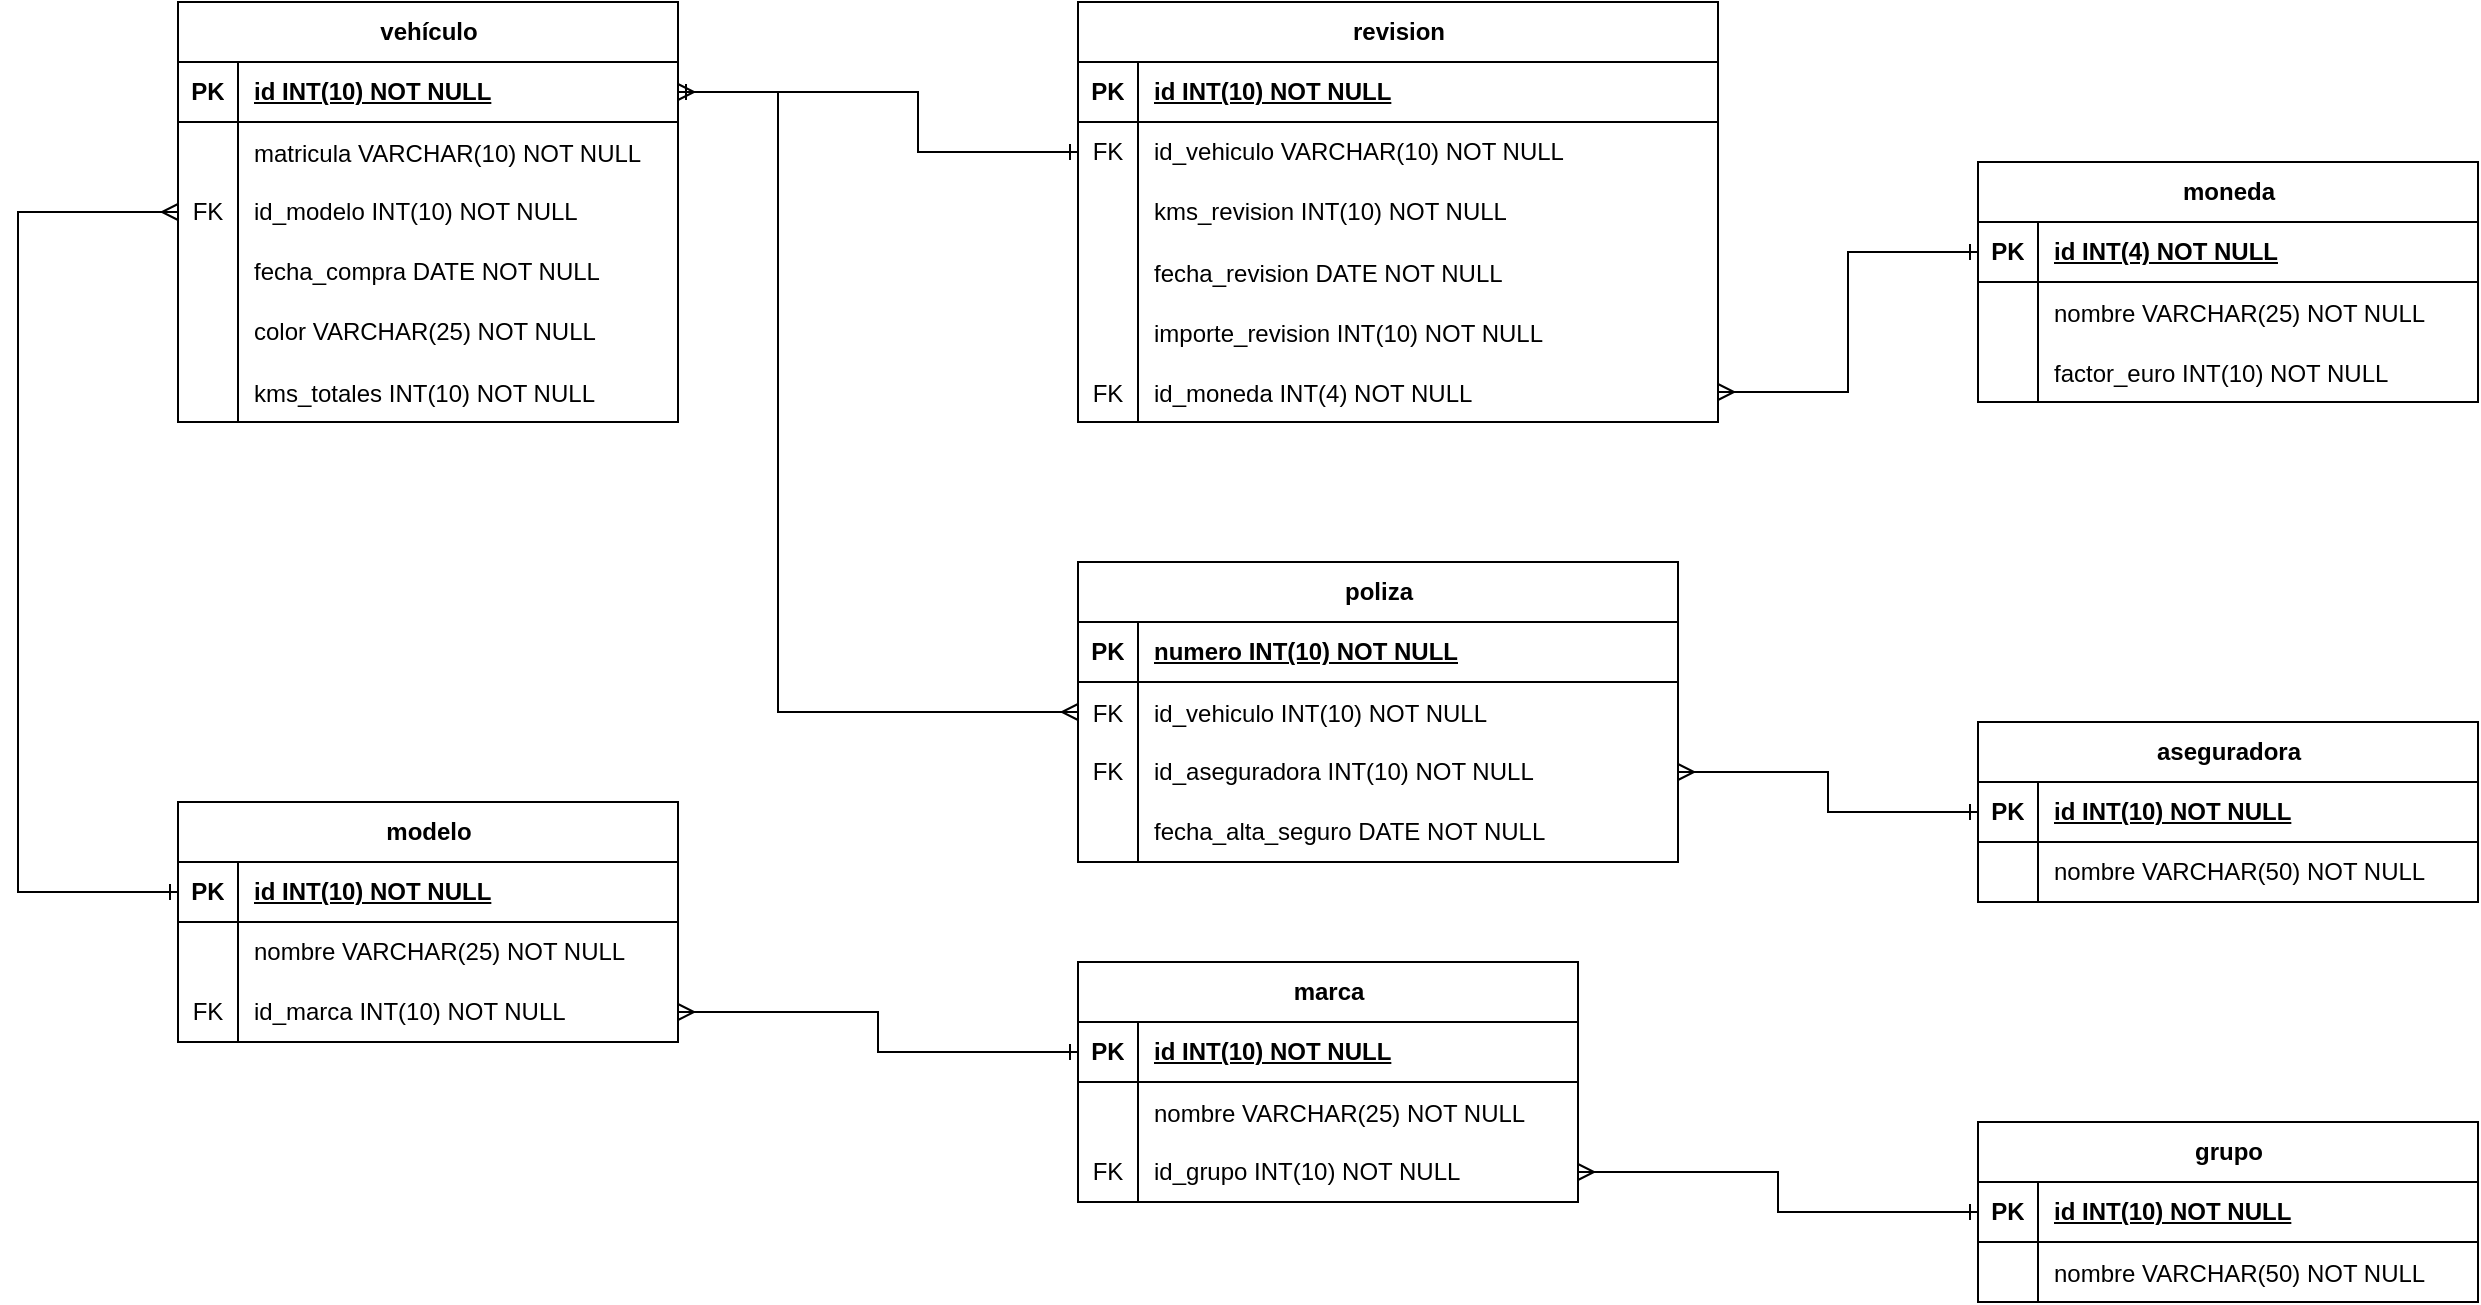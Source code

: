 <mxfile version="21.7.5" type="device">
  <diagram id="R2lEEEUBdFMjLlhIrx00" name="Page-1">
    <mxGraphModel dx="1687" dy="892" grid="1" gridSize="10" guides="1" tooltips="1" connect="1" arrows="1" fold="1" page="1" pageScale="1" pageWidth="827" pageHeight="1169" math="0" shadow="0" extFonts="Permanent Marker^https://fonts.googleapis.com/css?family=Permanent+Marker">
      <root>
        <mxCell id="0" />
        <mxCell id="1" parent="0" />
        <mxCell id="87Z_T2D-kKdQoH0UBb3i-8" value="vehículo" style="shape=table;startSize=30;container=1;collapsible=1;childLayout=tableLayout;fixedRows=1;rowLines=0;fontStyle=1;align=center;resizeLast=1;html=1;" vertex="1" parent="1">
          <mxGeometry x="160" y="80" width="250" height="210" as="geometry" />
        </mxCell>
        <mxCell id="87Z_T2D-kKdQoH0UBb3i-9" value="" style="shape=tableRow;horizontal=0;startSize=0;swimlaneHead=0;swimlaneBody=0;fillColor=none;collapsible=0;dropTarget=0;points=[[0,0.5],[1,0.5]];portConstraint=eastwest;top=0;left=0;right=0;bottom=1;" vertex="1" parent="87Z_T2D-kKdQoH0UBb3i-8">
          <mxGeometry y="30" width="250" height="30" as="geometry" />
        </mxCell>
        <mxCell id="87Z_T2D-kKdQoH0UBb3i-10" value="PK" style="shape=partialRectangle;connectable=0;fillColor=none;top=0;left=0;bottom=0;right=0;fontStyle=1;overflow=hidden;whiteSpace=wrap;html=1;" vertex="1" parent="87Z_T2D-kKdQoH0UBb3i-9">
          <mxGeometry width="30" height="30" as="geometry">
            <mxRectangle width="30" height="30" as="alternateBounds" />
          </mxGeometry>
        </mxCell>
        <mxCell id="87Z_T2D-kKdQoH0UBb3i-11" value="id INT(10) NOT NULL" style="shape=partialRectangle;connectable=0;fillColor=none;top=0;left=0;bottom=0;right=0;align=left;spacingLeft=6;fontStyle=5;overflow=hidden;whiteSpace=wrap;html=1;" vertex="1" parent="87Z_T2D-kKdQoH0UBb3i-9">
          <mxGeometry x="30" width="220" height="30" as="geometry">
            <mxRectangle width="220" height="30" as="alternateBounds" />
          </mxGeometry>
        </mxCell>
        <mxCell id="87Z_T2D-kKdQoH0UBb3i-291" value="" style="shape=tableRow;horizontal=0;startSize=0;swimlaneHead=0;swimlaneBody=0;fillColor=none;collapsible=0;dropTarget=0;points=[[0,0.5],[1,0.5]];portConstraint=eastwest;top=0;left=0;right=0;bottom=0;" vertex="1" parent="87Z_T2D-kKdQoH0UBb3i-8">
          <mxGeometry y="60" width="250" height="30" as="geometry" />
        </mxCell>
        <mxCell id="87Z_T2D-kKdQoH0UBb3i-292" value="" style="shape=partialRectangle;connectable=0;fillColor=none;top=0;left=0;bottom=0;right=0;editable=1;overflow=hidden;" vertex="1" parent="87Z_T2D-kKdQoH0UBb3i-291">
          <mxGeometry width="30" height="30" as="geometry">
            <mxRectangle width="30" height="30" as="alternateBounds" />
          </mxGeometry>
        </mxCell>
        <mxCell id="87Z_T2D-kKdQoH0UBb3i-293" value="matricula VARCHAR(10) NOT NULL" style="shape=partialRectangle;connectable=0;fillColor=none;top=0;left=0;bottom=0;right=0;align=left;spacingLeft=6;overflow=hidden;" vertex="1" parent="87Z_T2D-kKdQoH0UBb3i-291">
          <mxGeometry x="30" width="220" height="30" as="geometry">
            <mxRectangle width="220" height="30" as="alternateBounds" />
          </mxGeometry>
        </mxCell>
        <mxCell id="87Z_T2D-kKdQoH0UBb3i-12" value="" style="shape=tableRow;horizontal=0;startSize=0;swimlaneHead=0;swimlaneBody=0;fillColor=none;collapsible=0;dropTarget=0;points=[[0,0.5],[1,0.5]];portConstraint=eastwest;top=0;left=0;right=0;bottom=0;" vertex="1" parent="87Z_T2D-kKdQoH0UBb3i-8">
          <mxGeometry y="90" width="250" height="30" as="geometry" />
        </mxCell>
        <mxCell id="87Z_T2D-kKdQoH0UBb3i-13" value="FK" style="shape=partialRectangle;connectable=0;fillColor=none;top=0;left=0;bottom=0;right=0;editable=1;overflow=hidden;whiteSpace=wrap;html=1;" vertex="1" parent="87Z_T2D-kKdQoH0UBb3i-12">
          <mxGeometry width="30" height="30" as="geometry">
            <mxRectangle width="30" height="30" as="alternateBounds" />
          </mxGeometry>
        </mxCell>
        <mxCell id="87Z_T2D-kKdQoH0UBb3i-14" value="id_modelo INT(10) NOT NULL" style="shape=partialRectangle;connectable=0;fillColor=none;top=0;left=0;bottom=0;right=0;align=left;spacingLeft=6;overflow=hidden;whiteSpace=wrap;html=1;" vertex="1" parent="87Z_T2D-kKdQoH0UBb3i-12">
          <mxGeometry x="30" width="220" height="30" as="geometry">
            <mxRectangle width="220" height="30" as="alternateBounds" />
          </mxGeometry>
        </mxCell>
        <mxCell id="87Z_T2D-kKdQoH0UBb3i-15" value="" style="shape=tableRow;horizontal=0;startSize=0;swimlaneHead=0;swimlaneBody=0;fillColor=none;collapsible=0;dropTarget=0;points=[[0,0.5],[1,0.5]];portConstraint=eastwest;top=0;left=0;right=0;bottom=0;" vertex="1" parent="87Z_T2D-kKdQoH0UBb3i-8">
          <mxGeometry y="120" width="250" height="30" as="geometry" />
        </mxCell>
        <mxCell id="87Z_T2D-kKdQoH0UBb3i-16" value="" style="shape=partialRectangle;connectable=0;fillColor=none;top=0;left=0;bottom=0;right=0;editable=1;overflow=hidden;whiteSpace=wrap;html=1;" vertex="1" parent="87Z_T2D-kKdQoH0UBb3i-15">
          <mxGeometry width="30" height="30" as="geometry">
            <mxRectangle width="30" height="30" as="alternateBounds" />
          </mxGeometry>
        </mxCell>
        <mxCell id="87Z_T2D-kKdQoH0UBb3i-17" value="fecha_compra DATE NOT NULL" style="shape=partialRectangle;connectable=0;fillColor=none;top=0;left=0;bottom=0;right=0;align=left;spacingLeft=6;overflow=hidden;whiteSpace=wrap;html=1;" vertex="1" parent="87Z_T2D-kKdQoH0UBb3i-15">
          <mxGeometry x="30" width="220" height="30" as="geometry">
            <mxRectangle width="220" height="30" as="alternateBounds" />
          </mxGeometry>
        </mxCell>
        <mxCell id="87Z_T2D-kKdQoH0UBb3i-18" value="" style="shape=tableRow;horizontal=0;startSize=0;swimlaneHead=0;swimlaneBody=0;fillColor=none;collapsible=0;dropTarget=0;points=[[0,0.5],[1,0.5]];portConstraint=eastwest;top=0;left=0;right=0;bottom=0;" vertex="1" parent="87Z_T2D-kKdQoH0UBb3i-8">
          <mxGeometry y="150" width="250" height="30" as="geometry" />
        </mxCell>
        <mxCell id="87Z_T2D-kKdQoH0UBb3i-19" value="" style="shape=partialRectangle;connectable=0;fillColor=none;top=0;left=0;bottom=0;right=0;editable=1;overflow=hidden;whiteSpace=wrap;html=1;" vertex="1" parent="87Z_T2D-kKdQoH0UBb3i-18">
          <mxGeometry width="30" height="30" as="geometry">
            <mxRectangle width="30" height="30" as="alternateBounds" />
          </mxGeometry>
        </mxCell>
        <mxCell id="87Z_T2D-kKdQoH0UBb3i-20" value="color VARCHAR(25) NOT NULL" style="shape=partialRectangle;connectable=0;fillColor=none;top=0;left=0;bottom=0;right=0;align=left;spacingLeft=6;overflow=hidden;whiteSpace=wrap;html=1;" vertex="1" parent="87Z_T2D-kKdQoH0UBb3i-18">
          <mxGeometry x="30" width="220" height="30" as="geometry">
            <mxRectangle width="220" height="30" as="alternateBounds" />
          </mxGeometry>
        </mxCell>
        <mxCell id="87Z_T2D-kKdQoH0UBb3i-36" value="" style="shape=tableRow;horizontal=0;startSize=0;swimlaneHead=0;swimlaneBody=0;fillColor=none;collapsible=0;dropTarget=0;points=[[0,0.5],[1,0.5]];portConstraint=eastwest;top=0;left=0;right=0;bottom=0;" vertex="1" parent="87Z_T2D-kKdQoH0UBb3i-8">
          <mxGeometry y="180" width="250" height="30" as="geometry" />
        </mxCell>
        <mxCell id="87Z_T2D-kKdQoH0UBb3i-37" value="" style="shape=partialRectangle;connectable=0;fillColor=none;top=0;left=0;bottom=0;right=0;editable=1;overflow=hidden;" vertex="1" parent="87Z_T2D-kKdQoH0UBb3i-36">
          <mxGeometry width="30" height="30" as="geometry">
            <mxRectangle width="30" height="30" as="alternateBounds" />
          </mxGeometry>
        </mxCell>
        <mxCell id="87Z_T2D-kKdQoH0UBb3i-38" value="kms_totales INT(10) NOT NULL" style="shape=partialRectangle;connectable=0;fillColor=none;top=0;left=0;bottom=0;right=0;align=left;spacingLeft=6;overflow=hidden;" vertex="1" parent="87Z_T2D-kKdQoH0UBb3i-36">
          <mxGeometry x="30" width="220" height="30" as="geometry">
            <mxRectangle width="220" height="30" as="alternateBounds" />
          </mxGeometry>
        </mxCell>
        <mxCell id="87Z_T2D-kKdQoH0UBb3i-39" value="poliza" style="shape=table;startSize=30;container=1;collapsible=1;childLayout=tableLayout;fixedRows=1;rowLines=0;fontStyle=1;align=center;resizeLast=1;html=1;" vertex="1" parent="1">
          <mxGeometry x="610" y="360" width="300" height="150" as="geometry" />
        </mxCell>
        <mxCell id="87Z_T2D-kKdQoH0UBb3i-40" value="" style="shape=tableRow;horizontal=0;startSize=0;swimlaneHead=0;swimlaneBody=0;fillColor=none;collapsible=0;dropTarget=0;points=[[0,0.5],[1,0.5]];portConstraint=eastwest;top=0;left=0;right=0;bottom=1;" vertex="1" parent="87Z_T2D-kKdQoH0UBb3i-39">
          <mxGeometry y="30" width="300" height="30" as="geometry" />
        </mxCell>
        <mxCell id="87Z_T2D-kKdQoH0UBb3i-41" value="PK" style="shape=partialRectangle;connectable=0;fillColor=none;top=0;left=0;bottom=0;right=0;fontStyle=1;overflow=hidden;whiteSpace=wrap;html=1;" vertex="1" parent="87Z_T2D-kKdQoH0UBb3i-40">
          <mxGeometry width="30" height="30" as="geometry">
            <mxRectangle width="30" height="30" as="alternateBounds" />
          </mxGeometry>
        </mxCell>
        <mxCell id="87Z_T2D-kKdQoH0UBb3i-42" value="numero INT(10) NOT NULL" style="shape=partialRectangle;connectable=0;fillColor=none;top=0;left=0;bottom=0;right=0;align=left;spacingLeft=6;fontStyle=5;overflow=hidden;whiteSpace=wrap;html=1;" vertex="1" parent="87Z_T2D-kKdQoH0UBb3i-40">
          <mxGeometry x="30" width="270" height="30" as="geometry">
            <mxRectangle width="270" height="30" as="alternateBounds" />
          </mxGeometry>
        </mxCell>
        <mxCell id="87Z_T2D-kKdQoH0UBb3i-294" value="" style="shape=tableRow;horizontal=0;startSize=0;swimlaneHead=0;swimlaneBody=0;fillColor=none;collapsible=0;dropTarget=0;points=[[0,0.5],[1,0.5]];portConstraint=eastwest;top=0;left=0;right=0;bottom=0;" vertex="1" parent="87Z_T2D-kKdQoH0UBb3i-39">
          <mxGeometry y="60" width="300" height="30" as="geometry" />
        </mxCell>
        <mxCell id="87Z_T2D-kKdQoH0UBb3i-295" value="FK" style="shape=partialRectangle;connectable=0;fillColor=none;top=0;left=0;bottom=0;right=0;editable=1;overflow=hidden;" vertex="1" parent="87Z_T2D-kKdQoH0UBb3i-294">
          <mxGeometry width="30" height="30" as="geometry">
            <mxRectangle width="30" height="30" as="alternateBounds" />
          </mxGeometry>
        </mxCell>
        <mxCell id="87Z_T2D-kKdQoH0UBb3i-296" value="id_vehiculo INT(10) NOT NULL" style="shape=partialRectangle;connectable=0;fillColor=none;top=0;left=0;bottom=0;right=0;align=left;spacingLeft=6;overflow=hidden;" vertex="1" parent="87Z_T2D-kKdQoH0UBb3i-294">
          <mxGeometry x="30" width="270" height="30" as="geometry">
            <mxRectangle width="270" height="30" as="alternateBounds" />
          </mxGeometry>
        </mxCell>
        <mxCell id="87Z_T2D-kKdQoH0UBb3i-43" value="" style="shape=tableRow;horizontal=0;startSize=0;swimlaneHead=0;swimlaneBody=0;fillColor=none;collapsible=0;dropTarget=0;points=[[0,0.5],[1,0.5]];portConstraint=eastwest;top=0;left=0;right=0;bottom=0;" vertex="1" parent="87Z_T2D-kKdQoH0UBb3i-39">
          <mxGeometry y="90" width="300" height="30" as="geometry" />
        </mxCell>
        <mxCell id="87Z_T2D-kKdQoH0UBb3i-44" value="FK" style="shape=partialRectangle;connectable=0;fillColor=none;top=0;left=0;bottom=0;right=0;editable=1;overflow=hidden;whiteSpace=wrap;html=1;" vertex="1" parent="87Z_T2D-kKdQoH0UBb3i-43">
          <mxGeometry width="30" height="30" as="geometry">
            <mxRectangle width="30" height="30" as="alternateBounds" />
          </mxGeometry>
        </mxCell>
        <mxCell id="87Z_T2D-kKdQoH0UBb3i-45" value="id_aseguradora INT(10) NOT NULL" style="shape=partialRectangle;connectable=0;fillColor=none;top=0;left=0;bottom=0;right=0;align=left;spacingLeft=6;overflow=hidden;whiteSpace=wrap;html=1;" vertex="1" parent="87Z_T2D-kKdQoH0UBb3i-43">
          <mxGeometry x="30" width="270" height="30" as="geometry">
            <mxRectangle width="270" height="30" as="alternateBounds" />
          </mxGeometry>
        </mxCell>
        <mxCell id="87Z_T2D-kKdQoH0UBb3i-46" value="" style="shape=tableRow;horizontal=0;startSize=0;swimlaneHead=0;swimlaneBody=0;fillColor=none;collapsible=0;dropTarget=0;points=[[0,0.5],[1,0.5]];portConstraint=eastwest;top=0;left=0;right=0;bottom=0;" vertex="1" parent="87Z_T2D-kKdQoH0UBb3i-39">
          <mxGeometry y="120" width="300" height="30" as="geometry" />
        </mxCell>
        <mxCell id="87Z_T2D-kKdQoH0UBb3i-47" value="" style="shape=partialRectangle;connectable=0;fillColor=none;top=0;left=0;bottom=0;right=0;editable=1;overflow=hidden;whiteSpace=wrap;html=1;" vertex="1" parent="87Z_T2D-kKdQoH0UBb3i-46">
          <mxGeometry width="30" height="30" as="geometry">
            <mxRectangle width="30" height="30" as="alternateBounds" />
          </mxGeometry>
        </mxCell>
        <mxCell id="87Z_T2D-kKdQoH0UBb3i-48" value="fecha_alta_seguro DATE NOT NULL" style="shape=partialRectangle;connectable=0;fillColor=none;top=0;left=0;bottom=0;right=0;align=left;spacingLeft=6;overflow=hidden;whiteSpace=wrap;html=1;" vertex="1" parent="87Z_T2D-kKdQoH0UBb3i-46">
          <mxGeometry x="30" width="270" height="30" as="geometry">
            <mxRectangle width="270" height="30" as="alternateBounds" />
          </mxGeometry>
        </mxCell>
        <mxCell id="87Z_T2D-kKdQoH0UBb3i-64" value="modelo" style="shape=table;startSize=30;container=1;collapsible=1;childLayout=tableLayout;fixedRows=1;rowLines=0;fontStyle=1;align=center;resizeLast=1;html=1;" vertex="1" parent="1">
          <mxGeometry x="160" y="480" width="250" height="120" as="geometry" />
        </mxCell>
        <mxCell id="87Z_T2D-kKdQoH0UBb3i-65" value="" style="shape=tableRow;horizontal=0;startSize=0;swimlaneHead=0;swimlaneBody=0;fillColor=none;collapsible=0;dropTarget=0;points=[[0,0.5],[1,0.5]];portConstraint=eastwest;top=0;left=0;right=0;bottom=1;" vertex="1" parent="87Z_T2D-kKdQoH0UBb3i-64">
          <mxGeometry y="30" width="250" height="30" as="geometry" />
        </mxCell>
        <mxCell id="87Z_T2D-kKdQoH0UBb3i-66" value="PK" style="shape=partialRectangle;connectable=0;fillColor=none;top=0;left=0;bottom=0;right=0;fontStyle=1;overflow=hidden;whiteSpace=wrap;html=1;" vertex="1" parent="87Z_T2D-kKdQoH0UBb3i-65">
          <mxGeometry width="30" height="30" as="geometry">
            <mxRectangle width="30" height="30" as="alternateBounds" />
          </mxGeometry>
        </mxCell>
        <mxCell id="87Z_T2D-kKdQoH0UBb3i-67" value="id INT(10) NOT NULL" style="shape=partialRectangle;connectable=0;fillColor=none;top=0;left=0;bottom=0;right=0;align=left;spacingLeft=6;fontStyle=5;overflow=hidden;whiteSpace=wrap;html=1;" vertex="1" parent="87Z_T2D-kKdQoH0UBb3i-65">
          <mxGeometry x="30" width="220" height="30" as="geometry">
            <mxRectangle width="220" height="30" as="alternateBounds" />
          </mxGeometry>
        </mxCell>
        <mxCell id="87Z_T2D-kKdQoH0UBb3i-68" value="" style="shape=tableRow;horizontal=0;startSize=0;swimlaneHead=0;swimlaneBody=0;fillColor=none;collapsible=0;dropTarget=0;points=[[0,0.5],[1,0.5]];portConstraint=eastwest;top=0;left=0;right=0;bottom=0;" vertex="1" parent="87Z_T2D-kKdQoH0UBb3i-64">
          <mxGeometry y="60" width="250" height="30" as="geometry" />
        </mxCell>
        <mxCell id="87Z_T2D-kKdQoH0UBb3i-69" value="" style="shape=partialRectangle;connectable=0;fillColor=none;top=0;left=0;bottom=0;right=0;editable=1;overflow=hidden;whiteSpace=wrap;html=1;" vertex="1" parent="87Z_T2D-kKdQoH0UBb3i-68">
          <mxGeometry width="30" height="30" as="geometry">
            <mxRectangle width="30" height="30" as="alternateBounds" />
          </mxGeometry>
        </mxCell>
        <mxCell id="87Z_T2D-kKdQoH0UBb3i-70" value="nombre VARCHAR(25) NOT NULL" style="shape=partialRectangle;connectable=0;fillColor=none;top=0;left=0;bottom=0;right=0;align=left;spacingLeft=6;overflow=hidden;whiteSpace=wrap;html=1;" vertex="1" parent="87Z_T2D-kKdQoH0UBb3i-68">
          <mxGeometry x="30" width="220" height="30" as="geometry">
            <mxRectangle width="220" height="30" as="alternateBounds" />
          </mxGeometry>
        </mxCell>
        <mxCell id="87Z_T2D-kKdQoH0UBb3i-71" value="" style="shape=tableRow;horizontal=0;startSize=0;swimlaneHead=0;swimlaneBody=0;fillColor=none;collapsible=0;dropTarget=0;points=[[0,0.5],[1,0.5]];portConstraint=eastwest;top=0;left=0;right=0;bottom=0;" vertex="1" parent="87Z_T2D-kKdQoH0UBb3i-64">
          <mxGeometry y="90" width="250" height="30" as="geometry" />
        </mxCell>
        <mxCell id="87Z_T2D-kKdQoH0UBb3i-72" value="FK" style="shape=partialRectangle;connectable=0;fillColor=none;top=0;left=0;bottom=0;right=0;editable=1;overflow=hidden;whiteSpace=wrap;html=1;" vertex="1" parent="87Z_T2D-kKdQoH0UBb3i-71">
          <mxGeometry width="30" height="30" as="geometry">
            <mxRectangle width="30" height="30" as="alternateBounds" />
          </mxGeometry>
        </mxCell>
        <mxCell id="87Z_T2D-kKdQoH0UBb3i-73" value="id_marca INT(10) NOT NULL" style="shape=partialRectangle;connectable=0;fillColor=none;top=0;left=0;bottom=0;right=0;align=left;spacingLeft=6;overflow=hidden;whiteSpace=wrap;html=1;" vertex="1" parent="87Z_T2D-kKdQoH0UBb3i-71">
          <mxGeometry x="30" width="220" height="30" as="geometry">
            <mxRectangle width="220" height="30" as="alternateBounds" />
          </mxGeometry>
        </mxCell>
        <mxCell id="87Z_T2D-kKdQoH0UBb3i-89" value="grupo" style="shape=table;startSize=30;container=1;collapsible=1;childLayout=tableLayout;fixedRows=1;rowLines=0;fontStyle=1;align=center;resizeLast=1;html=1;" vertex="1" parent="1">
          <mxGeometry x="1060" y="640" width="250" height="90" as="geometry" />
        </mxCell>
        <mxCell id="87Z_T2D-kKdQoH0UBb3i-90" value="" style="shape=tableRow;horizontal=0;startSize=0;swimlaneHead=0;swimlaneBody=0;fillColor=none;collapsible=0;dropTarget=0;points=[[0,0.5],[1,0.5]];portConstraint=eastwest;top=0;left=0;right=0;bottom=1;" vertex="1" parent="87Z_T2D-kKdQoH0UBb3i-89">
          <mxGeometry y="30" width="250" height="30" as="geometry" />
        </mxCell>
        <mxCell id="87Z_T2D-kKdQoH0UBb3i-91" value="PK" style="shape=partialRectangle;connectable=0;fillColor=none;top=0;left=0;bottom=0;right=0;fontStyle=1;overflow=hidden;whiteSpace=wrap;html=1;" vertex="1" parent="87Z_T2D-kKdQoH0UBb3i-90">
          <mxGeometry width="30" height="30" as="geometry">
            <mxRectangle width="30" height="30" as="alternateBounds" />
          </mxGeometry>
        </mxCell>
        <mxCell id="87Z_T2D-kKdQoH0UBb3i-92" value="id INT(10) NOT NULL" style="shape=partialRectangle;connectable=0;fillColor=none;top=0;left=0;bottom=0;right=0;align=left;spacingLeft=6;fontStyle=5;overflow=hidden;whiteSpace=wrap;html=1;" vertex="1" parent="87Z_T2D-kKdQoH0UBb3i-90">
          <mxGeometry x="30" width="220" height="30" as="geometry">
            <mxRectangle width="220" height="30" as="alternateBounds" />
          </mxGeometry>
        </mxCell>
        <mxCell id="87Z_T2D-kKdQoH0UBb3i-145" value="" style="shape=tableRow;horizontal=0;startSize=0;swimlaneHead=0;swimlaneBody=0;fillColor=none;collapsible=0;dropTarget=0;points=[[0,0.5],[1,0.5]];portConstraint=eastwest;top=0;left=0;right=0;bottom=0;" vertex="1" parent="87Z_T2D-kKdQoH0UBb3i-89">
          <mxGeometry y="60" width="250" height="30" as="geometry" />
        </mxCell>
        <mxCell id="87Z_T2D-kKdQoH0UBb3i-146" value="" style="shape=partialRectangle;connectable=0;fillColor=none;top=0;left=0;bottom=0;right=0;editable=1;overflow=hidden;" vertex="1" parent="87Z_T2D-kKdQoH0UBb3i-145">
          <mxGeometry width="30" height="30" as="geometry">
            <mxRectangle width="30" height="30" as="alternateBounds" />
          </mxGeometry>
        </mxCell>
        <mxCell id="87Z_T2D-kKdQoH0UBb3i-147" value="nombre VARCHAR(50) NOT NULL" style="shape=partialRectangle;connectable=0;fillColor=none;top=0;left=0;bottom=0;right=0;align=left;spacingLeft=6;overflow=hidden;" vertex="1" parent="87Z_T2D-kKdQoH0UBb3i-145">
          <mxGeometry x="30" width="220" height="30" as="geometry">
            <mxRectangle width="220" height="30" as="alternateBounds" />
          </mxGeometry>
        </mxCell>
        <mxCell id="87Z_T2D-kKdQoH0UBb3i-114" value="marca" style="shape=table;startSize=30;container=1;collapsible=1;childLayout=tableLayout;fixedRows=1;rowLines=0;fontStyle=1;align=center;resizeLast=1;html=1;" vertex="1" parent="1">
          <mxGeometry x="610" y="560" width="250" height="120" as="geometry" />
        </mxCell>
        <mxCell id="87Z_T2D-kKdQoH0UBb3i-115" value="" style="shape=tableRow;horizontal=0;startSize=0;swimlaneHead=0;swimlaneBody=0;fillColor=none;collapsible=0;dropTarget=0;points=[[0,0.5],[1,0.5]];portConstraint=eastwest;top=0;left=0;right=0;bottom=1;" vertex="1" parent="87Z_T2D-kKdQoH0UBb3i-114">
          <mxGeometry y="30" width="250" height="30" as="geometry" />
        </mxCell>
        <mxCell id="87Z_T2D-kKdQoH0UBb3i-116" value="PK" style="shape=partialRectangle;connectable=0;fillColor=none;top=0;left=0;bottom=0;right=0;fontStyle=1;overflow=hidden;whiteSpace=wrap;html=1;" vertex="1" parent="87Z_T2D-kKdQoH0UBb3i-115">
          <mxGeometry width="30" height="30" as="geometry">
            <mxRectangle width="30" height="30" as="alternateBounds" />
          </mxGeometry>
        </mxCell>
        <mxCell id="87Z_T2D-kKdQoH0UBb3i-117" value="id INT(10) NOT NULL" style="shape=partialRectangle;connectable=0;fillColor=none;top=0;left=0;bottom=0;right=0;align=left;spacingLeft=6;fontStyle=5;overflow=hidden;whiteSpace=wrap;html=1;" vertex="1" parent="87Z_T2D-kKdQoH0UBb3i-115">
          <mxGeometry x="30" width="220" height="30" as="geometry">
            <mxRectangle width="220" height="30" as="alternateBounds" />
          </mxGeometry>
        </mxCell>
        <mxCell id="87Z_T2D-kKdQoH0UBb3i-139" value="" style="shape=tableRow;horizontal=0;startSize=0;swimlaneHead=0;swimlaneBody=0;fillColor=none;collapsible=0;dropTarget=0;points=[[0,0.5],[1,0.5]];portConstraint=eastwest;top=0;left=0;right=0;bottom=0;" vertex="1" parent="87Z_T2D-kKdQoH0UBb3i-114">
          <mxGeometry y="60" width="250" height="30" as="geometry" />
        </mxCell>
        <mxCell id="87Z_T2D-kKdQoH0UBb3i-140" value="" style="shape=partialRectangle;connectable=0;fillColor=none;top=0;left=0;bottom=0;right=0;editable=1;overflow=hidden;" vertex="1" parent="87Z_T2D-kKdQoH0UBb3i-139">
          <mxGeometry width="30" height="30" as="geometry">
            <mxRectangle width="30" height="30" as="alternateBounds" />
          </mxGeometry>
        </mxCell>
        <mxCell id="87Z_T2D-kKdQoH0UBb3i-141" value="nombre VARCHAR(25) NOT NULL" style="shape=partialRectangle;connectable=0;fillColor=none;top=0;left=0;bottom=0;right=0;align=left;spacingLeft=6;overflow=hidden;" vertex="1" parent="87Z_T2D-kKdQoH0UBb3i-139">
          <mxGeometry x="30" width="220" height="30" as="geometry">
            <mxRectangle width="220" height="30" as="alternateBounds" />
          </mxGeometry>
        </mxCell>
        <mxCell id="87Z_T2D-kKdQoH0UBb3i-118" value="" style="shape=tableRow;horizontal=0;startSize=0;swimlaneHead=0;swimlaneBody=0;fillColor=none;collapsible=0;dropTarget=0;points=[[0,0.5],[1,0.5]];portConstraint=eastwest;top=0;left=0;right=0;bottom=0;" vertex="1" parent="87Z_T2D-kKdQoH0UBb3i-114">
          <mxGeometry y="90" width="250" height="30" as="geometry" />
        </mxCell>
        <mxCell id="87Z_T2D-kKdQoH0UBb3i-119" value="FK" style="shape=partialRectangle;connectable=0;fillColor=none;top=0;left=0;bottom=0;right=0;editable=1;overflow=hidden;whiteSpace=wrap;html=1;" vertex="1" parent="87Z_T2D-kKdQoH0UBb3i-118">
          <mxGeometry width="30" height="30" as="geometry">
            <mxRectangle width="30" height="30" as="alternateBounds" />
          </mxGeometry>
        </mxCell>
        <mxCell id="87Z_T2D-kKdQoH0UBb3i-120" value="id_grupo INT(10) NOT NULL" style="shape=partialRectangle;connectable=0;fillColor=none;top=0;left=0;bottom=0;right=0;align=left;spacingLeft=6;overflow=hidden;whiteSpace=wrap;html=1;" vertex="1" parent="87Z_T2D-kKdQoH0UBb3i-118">
          <mxGeometry x="30" width="220" height="30" as="geometry">
            <mxRectangle width="220" height="30" as="alternateBounds" />
          </mxGeometry>
        </mxCell>
        <mxCell id="87Z_T2D-kKdQoH0UBb3i-150" value="revision" style="shape=table;startSize=30;container=1;collapsible=1;childLayout=tableLayout;fixedRows=1;rowLines=0;fontStyle=1;align=center;resizeLast=1;html=1;" vertex="1" parent="1">
          <mxGeometry x="610" y="80" width="320" height="210" as="geometry" />
        </mxCell>
        <mxCell id="87Z_T2D-kKdQoH0UBb3i-151" value="" style="shape=tableRow;horizontal=0;startSize=0;swimlaneHead=0;swimlaneBody=0;fillColor=none;collapsible=0;dropTarget=0;points=[[0,0.5],[1,0.5]];portConstraint=eastwest;top=0;left=0;right=0;bottom=1;" vertex="1" parent="87Z_T2D-kKdQoH0UBb3i-150">
          <mxGeometry y="30" width="320" height="30" as="geometry" />
        </mxCell>
        <mxCell id="87Z_T2D-kKdQoH0UBb3i-152" value="PK" style="shape=partialRectangle;connectable=0;fillColor=none;top=0;left=0;bottom=0;right=0;fontStyle=1;overflow=hidden;whiteSpace=wrap;html=1;" vertex="1" parent="87Z_T2D-kKdQoH0UBb3i-151">
          <mxGeometry width="30" height="30" as="geometry">
            <mxRectangle width="30" height="30" as="alternateBounds" />
          </mxGeometry>
        </mxCell>
        <mxCell id="87Z_T2D-kKdQoH0UBb3i-153" value="id INT(10) NOT NULL" style="shape=partialRectangle;connectable=0;fillColor=none;top=0;left=0;bottom=0;right=0;align=left;spacingLeft=6;fontStyle=5;overflow=hidden;whiteSpace=wrap;html=1;" vertex="1" parent="87Z_T2D-kKdQoH0UBb3i-151">
          <mxGeometry x="30" width="290" height="30" as="geometry">
            <mxRectangle width="290" height="30" as="alternateBounds" />
          </mxGeometry>
        </mxCell>
        <mxCell id="87Z_T2D-kKdQoH0UBb3i-154" value="" style="shape=tableRow;horizontal=0;startSize=0;swimlaneHead=0;swimlaneBody=0;fillColor=none;collapsible=0;dropTarget=0;points=[[0,0.5],[1,0.5]];portConstraint=eastwest;top=0;left=0;right=0;bottom=0;" vertex="1" parent="87Z_T2D-kKdQoH0UBb3i-150">
          <mxGeometry y="60" width="320" height="30" as="geometry" />
        </mxCell>
        <mxCell id="87Z_T2D-kKdQoH0UBb3i-155" value="FK" style="shape=partialRectangle;connectable=0;fillColor=none;top=0;left=0;bottom=0;right=0;editable=1;overflow=hidden;whiteSpace=wrap;html=1;" vertex="1" parent="87Z_T2D-kKdQoH0UBb3i-154">
          <mxGeometry width="30" height="30" as="geometry">
            <mxRectangle width="30" height="30" as="alternateBounds" />
          </mxGeometry>
        </mxCell>
        <mxCell id="87Z_T2D-kKdQoH0UBb3i-156" value="id_vehiculo VARCHAR(10) NOT NULL" style="shape=partialRectangle;connectable=0;fillColor=none;top=0;left=0;bottom=0;right=0;align=left;spacingLeft=6;overflow=hidden;whiteSpace=wrap;html=1;" vertex="1" parent="87Z_T2D-kKdQoH0UBb3i-154">
          <mxGeometry x="30" width="290" height="30" as="geometry">
            <mxRectangle width="290" height="30" as="alternateBounds" />
          </mxGeometry>
        </mxCell>
        <mxCell id="87Z_T2D-kKdQoH0UBb3i-160" value="" style="shape=tableRow;horizontal=0;startSize=0;swimlaneHead=0;swimlaneBody=0;fillColor=none;collapsible=0;dropTarget=0;points=[[0,0.5],[1,0.5]];portConstraint=eastwest;top=0;left=0;right=0;bottom=0;" vertex="1" parent="87Z_T2D-kKdQoH0UBb3i-150">
          <mxGeometry y="90" width="320" height="30" as="geometry" />
        </mxCell>
        <mxCell id="87Z_T2D-kKdQoH0UBb3i-161" value="" style="shape=partialRectangle;connectable=0;fillColor=none;top=0;left=0;bottom=0;right=0;editable=1;overflow=hidden;whiteSpace=wrap;html=1;" vertex="1" parent="87Z_T2D-kKdQoH0UBb3i-160">
          <mxGeometry width="30" height="30" as="geometry">
            <mxRectangle width="30" height="30" as="alternateBounds" />
          </mxGeometry>
        </mxCell>
        <mxCell id="87Z_T2D-kKdQoH0UBb3i-162" value="kms_revision INT(10) NOT NULL" style="shape=partialRectangle;connectable=0;fillColor=none;top=0;left=0;bottom=0;right=0;align=left;spacingLeft=6;overflow=hidden;whiteSpace=wrap;html=1;" vertex="1" parent="87Z_T2D-kKdQoH0UBb3i-160">
          <mxGeometry x="30" width="290" height="30" as="geometry">
            <mxRectangle width="290" height="30" as="alternateBounds" />
          </mxGeometry>
        </mxCell>
        <mxCell id="87Z_T2D-kKdQoH0UBb3i-163" value="" style="shape=tableRow;horizontal=0;startSize=0;swimlaneHead=0;swimlaneBody=0;fillColor=none;collapsible=0;dropTarget=0;points=[[0,0.5],[1,0.5]];portConstraint=eastwest;top=0;left=0;right=0;bottom=0;" vertex="1" parent="87Z_T2D-kKdQoH0UBb3i-150">
          <mxGeometry y="120" width="320" height="30" as="geometry" />
        </mxCell>
        <mxCell id="87Z_T2D-kKdQoH0UBb3i-164" value="" style="shape=partialRectangle;connectable=0;fillColor=none;top=0;left=0;bottom=0;right=0;editable=1;overflow=hidden;" vertex="1" parent="87Z_T2D-kKdQoH0UBb3i-163">
          <mxGeometry width="30" height="30" as="geometry">
            <mxRectangle width="30" height="30" as="alternateBounds" />
          </mxGeometry>
        </mxCell>
        <mxCell id="87Z_T2D-kKdQoH0UBb3i-165" value="fecha_revision DATE NOT NULL" style="shape=partialRectangle;connectable=0;fillColor=none;top=0;left=0;bottom=0;right=0;align=left;spacingLeft=6;overflow=hidden;" vertex="1" parent="87Z_T2D-kKdQoH0UBb3i-163">
          <mxGeometry x="30" width="290" height="30" as="geometry">
            <mxRectangle width="290" height="30" as="alternateBounds" />
          </mxGeometry>
        </mxCell>
        <mxCell id="87Z_T2D-kKdQoH0UBb3i-166" value="" style="shape=tableRow;horizontal=0;startSize=0;swimlaneHead=0;swimlaneBody=0;fillColor=none;collapsible=0;dropTarget=0;points=[[0,0.5],[1,0.5]];portConstraint=eastwest;top=0;left=0;right=0;bottom=0;" vertex="1" parent="87Z_T2D-kKdQoH0UBb3i-150">
          <mxGeometry y="150" width="320" height="30" as="geometry" />
        </mxCell>
        <mxCell id="87Z_T2D-kKdQoH0UBb3i-167" value="" style="shape=partialRectangle;connectable=0;fillColor=none;top=0;left=0;bottom=0;right=0;editable=1;overflow=hidden;" vertex="1" parent="87Z_T2D-kKdQoH0UBb3i-166">
          <mxGeometry width="30" height="30" as="geometry">
            <mxRectangle width="30" height="30" as="alternateBounds" />
          </mxGeometry>
        </mxCell>
        <mxCell id="87Z_T2D-kKdQoH0UBb3i-168" value="importe_revision INT(10) NOT NULL" style="shape=partialRectangle;connectable=0;fillColor=none;top=0;left=0;bottom=0;right=0;align=left;spacingLeft=6;overflow=hidden;" vertex="1" parent="87Z_T2D-kKdQoH0UBb3i-166">
          <mxGeometry x="30" width="290" height="30" as="geometry">
            <mxRectangle width="290" height="30" as="alternateBounds" />
          </mxGeometry>
        </mxCell>
        <mxCell id="87Z_T2D-kKdQoH0UBb3i-169" value="" style="shape=tableRow;horizontal=0;startSize=0;swimlaneHead=0;swimlaneBody=0;fillColor=none;collapsible=0;dropTarget=0;points=[[0,0.5],[1,0.5]];portConstraint=eastwest;top=0;left=0;right=0;bottom=0;" vertex="1" parent="87Z_T2D-kKdQoH0UBb3i-150">
          <mxGeometry y="180" width="320" height="30" as="geometry" />
        </mxCell>
        <mxCell id="87Z_T2D-kKdQoH0UBb3i-170" value="FK" style="shape=partialRectangle;connectable=0;fillColor=none;top=0;left=0;bottom=0;right=0;editable=1;overflow=hidden;" vertex="1" parent="87Z_T2D-kKdQoH0UBb3i-169">
          <mxGeometry width="30" height="30" as="geometry">
            <mxRectangle width="30" height="30" as="alternateBounds" />
          </mxGeometry>
        </mxCell>
        <mxCell id="87Z_T2D-kKdQoH0UBb3i-171" value="id_moneda INT(4) NOT NULL" style="shape=partialRectangle;connectable=0;fillColor=none;top=0;left=0;bottom=0;right=0;align=left;spacingLeft=6;overflow=hidden;" vertex="1" parent="87Z_T2D-kKdQoH0UBb3i-169">
          <mxGeometry x="30" width="290" height="30" as="geometry">
            <mxRectangle width="290" height="30" as="alternateBounds" />
          </mxGeometry>
        </mxCell>
        <mxCell id="87Z_T2D-kKdQoH0UBb3i-175" value="moneda" style="shape=table;startSize=30;container=1;collapsible=1;childLayout=tableLayout;fixedRows=1;rowLines=0;fontStyle=1;align=center;resizeLast=1;html=1;" vertex="1" parent="1">
          <mxGeometry x="1060" y="160" width="250" height="120" as="geometry" />
        </mxCell>
        <mxCell id="87Z_T2D-kKdQoH0UBb3i-176" value="" style="shape=tableRow;horizontal=0;startSize=0;swimlaneHead=0;swimlaneBody=0;fillColor=none;collapsible=0;dropTarget=0;points=[[0,0.5],[1,0.5]];portConstraint=eastwest;top=0;left=0;right=0;bottom=1;" vertex="1" parent="87Z_T2D-kKdQoH0UBb3i-175">
          <mxGeometry y="30" width="250" height="30" as="geometry" />
        </mxCell>
        <mxCell id="87Z_T2D-kKdQoH0UBb3i-177" value="PK" style="shape=partialRectangle;connectable=0;fillColor=none;top=0;left=0;bottom=0;right=0;fontStyle=1;overflow=hidden;whiteSpace=wrap;html=1;" vertex="1" parent="87Z_T2D-kKdQoH0UBb3i-176">
          <mxGeometry width="30" height="30" as="geometry">
            <mxRectangle width="30" height="30" as="alternateBounds" />
          </mxGeometry>
        </mxCell>
        <mxCell id="87Z_T2D-kKdQoH0UBb3i-178" value="id INT(4) NOT NULL" style="shape=partialRectangle;connectable=0;fillColor=none;top=0;left=0;bottom=0;right=0;align=left;spacingLeft=6;fontStyle=5;overflow=hidden;whiteSpace=wrap;html=1;" vertex="1" parent="87Z_T2D-kKdQoH0UBb3i-176">
          <mxGeometry x="30" width="220" height="30" as="geometry">
            <mxRectangle width="220" height="30" as="alternateBounds" />
          </mxGeometry>
        </mxCell>
        <mxCell id="87Z_T2D-kKdQoH0UBb3i-179" value="" style="shape=tableRow;horizontal=0;startSize=0;swimlaneHead=0;swimlaneBody=0;fillColor=none;collapsible=0;dropTarget=0;points=[[0,0.5],[1,0.5]];portConstraint=eastwest;top=0;left=0;right=0;bottom=0;" vertex="1" parent="87Z_T2D-kKdQoH0UBb3i-175">
          <mxGeometry y="60" width="250" height="30" as="geometry" />
        </mxCell>
        <mxCell id="87Z_T2D-kKdQoH0UBb3i-180" value="" style="shape=partialRectangle;connectable=0;fillColor=none;top=0;left=0;bottom=0;right=0;editable=1;overflow=hidden;" vertex="1" parent="87Z_T2D-kKdQoH0UBb3i-179">
          <mxGeometry width="30" height="30" as="geometry">
            <mxRectangle width="30" height="30" as="alternateBounds" />
          </mxGeometry>
        </mxCell>
        <mxCell id="87Z_T2D-kKdQoH0UBb3i-181" value="nombre VARCHAR(25) NOT NULL" style="shape=partialRectangle;connectable=0;fillColor=none;top=0;left=0;bottom=0;right=0;align=left;spacingLeft=6;overflow=hidden;" vertex="1" parent="87Z_T2D-kKdQoH0UBb3i-179">
          <mxGeometry x="30" width="220" height="30" as="geometry">
            <mxRectangle width="220" height="30" as="alternateBounds" />
          </mxGeometry>
        </mxCell>
        <mxCell id="87Z_T2D-kKdQoH0UBb3i-185" value="" style="shape=tableRow;horizontal=0;startSize=0;swimlaneHead=0;swimlaneBody=0;fillColor=none;collapsible=0;dropTarget=0;points=[[0,0.5],[1,0.5]];portConstraint=eastwest;top=0;left=0;right=0;bottom=0;" vertex="1" parent="87Z_T2D-kKdQoH0UBb3i-175">
          <mxGeometry y="90" width="250" height="30" as="geometry" />
        </mxCell>
        <mxCell id="87Z_T2D-kKdQoH0UBb3i-186" value="" style="shape=partialRectangle;connectable=0;fillColor=none;top=0;left=0;bottom=0;right=0;editable=1;overflow=hidden;" vertex="1" parent="87Z_T2D-kKdQoH0UBb3i-185">
          <mxGeometry width="30" height="30" as="geometry">
            <mxRectangle width="30" height="30" as="alternateBounds" />
          </mxGeometry>
        </mxCell>
        <mxCell id="87Z_T2D-kKdQoH0UBb3i-187" value="factor_euro INT(10) NOT NULL" style="shape=partialRectangle;connectable=0;fillColor=none;top=0;left=0;bottom=0;right=0;align=left;spacingLeft=6;overflow=hidden;" vertex="1" parent="87Z_T2D-kKdQoH0UBb3i-185">
          <mxGeometry x="30" width="220" height="30" as="geometry">
            <mxRectangle width="220" height="30" as="alternateBounds" />
          </mxGeometry>
        </mxCell>
        <mxCell id="87Z_T2D-kKdQoH0UBb3i-253" style="edgeStyle=orthogonalEdgeStyle;rounded=0;orthogonalLoop=1;jettySize=auto;html=1;exitX=0;exitY=0.5;exitDx=0;exitDy=0;entryX=0;entryY=0.5;entryDx=0;entryDy=0;startArrow=ERmany;startFill=0;endArrow=ERone;endFill=0;" edge="1" parent="1" source="87Z_T2D-kKdQoH0UBb3i-12" target="87Z_T2D-kKdQoH0UBb3i-65">
          <mxGeometry relative="1" as="geometry">
            <Array as="points">
              <mxPoint x="80" y="185" />
              <mxPoint x="80" y="525" />
            </Array>
          </mxGeometry>
        </mxCell>
        <mxCell id="87Z_T2D-kKdQoH0UBb3i-254" value="aseguradora" style="shape=table;startSize=30;container=1;collapsible=1;childLayout=tableLayout;fixedRows=1;rowLines=0;fontStyle=1;align=center;resizeLast=1;html=1;" vertex="1" parent="1">
          <mxGeometry x="1060" y="440" width="250" height="90" as="geometry" />
        </mxCell>
        <mxCell id="87Z_T2D-kKdQoH0UBb3i-255" value="" style="shape=tableRow;horizontal=0;startSize=0;swimlaneHead=0;swimlaneBody=0;fillColor=none;collapsible=0;dropTarget=0;points=[[0,0.5],[1,0.5]];portConstraint=eastwest;top=0;left=0;right=0;bottom=1;" vertex="1" parent="87Z_T2D-kKdQoH0UBb3i-254">
          <mxGeometry y="30" width="250" height="30" as="geometry" />
        </mxCell>
        <mxCell id="87Z_T2D-kKdQoH0UBb3i-256" value="PK" style="shape=partialRectangle;connectable=0;fillColor=none;top=0;left=0;bottom=0;right=0;fontStyle=1;overflow=hidden;whiteSpace=wrap;html=1;" vertex="1" parent="87Z_T2D-kKdQoH0UBb3i-255">
          <mxGeometry width="30" height="30" as="geometry">
            <mxRectangle width="30" height="30" as="alternateBounds" />
          </mxGeometry>
        </mxCell>
        <mxCell id="87Z_T2D-kKdQoH0UBb3i-257" value="id INT(10) NOT NULL" style="shape=partialRectangle;connectable=0;fillColor=none;top=0;left=0;bottom=0;right=0;align=left;spacingLeft=6;fontStyle=5;overflow=hidden;whiteSpace=wrap;html=1;" vertex="1" parent="87Z_T2D-kKdQoH0UBb3i-255">
          <mxGeometry x="30" width="220" height="30" as="geometry">
            <mxRectangle width="220" height="30" as="alternateBounds" />
          </mxGeometry>
        </mxCell>
        <mxCell id="87Z_T2D-kKdQoH0UBb3i-258" value="" style="shape=tableRow;horizontal=0;startSize=0;swimlaneHead=0;swimlaneBody=0;fillColor=none;collapsible=0;dropTarget=0;points=[[0,0.5],[1,0.5]];portConstraint=eastwest;top=0;left=0;right=0;bottom=0;" vertex="1" parent="87Z_T2D-kKdQoH0UBb3i-254">
          <mxGeometry y="60" width="250" height="30" as="geometry" />
        </mxCell>
        <mxCell id="87Z_T2D-kKdQoH0UBb3i-259" value="" style="shape=partialRectangle;connectable=0;fillColor=none;top=0;left=0;bottom=0;right=0;editable=1;overflow=hidden;whiteSpace=wrap;html=1;" vertex="1" parent="87Z_T2D-kKdQoH0UBb3i-258">
          <mxGeometry width="30" height="30" as="geometry">
            <mxRectangle width="30" height="30" as="alternateBounds" />
          </mxGeometry>
        </mxCell>
        <mxCell id="87Z_T2D-kKdQoH0UBb3i-260" value="nombre VARCHAR(50) NOT NULL" style="shape=partialRectangle;connectable=0;fillColor=none;top=0;left=0;bottom=0;right=0;align=left;spacingLeft=6;overflow=hidden;whiteSpace=wrap;html=1;" vertex="1" parent="87Z_T2D-kKdQoH0UBb3i-258">
          <mxGeometry x="30" width="220" height="30" as="geometry">
            <mxRectangle width="220" height="30" as="alternateBounds" />
          </mxGeometry>
        </mxCell>
        <mxCell id="87Z_T2D-kKdQoH0UBb3i-265" style="edgeStyle=orthogonalEdgeStyle;rounded=0;orthogonalLoop=1;jettySize=auto;html=1;exitX=1;exitY=0.5;exitDx=0;exitDy=0;entryX=0;entryY=0.5;entryDx=0;entryDy=0;endArrow=ERone;endFill=0;startArrow=ERmany;startFill=0;" edge="1" parent="1" source="87Z_T2D-kKdQoH0UBb3i-43" target="87Z_T2D-kKdQoH0UBb3i-255">
          <mxGeometry relative="1" as="geometry" />
        </mxCell>
        <mxCell id="87Z_T2D-kKdQoH0UBb3i-266" style="edgeStyle=orthogonalEdgeStyle;rounded=0;orthogonalLoop=1;jettySize=auto;html=1;exitX=1;exitY=0.5;exitDx=0;exitDy=0;entryX=0;entryY=0.5;entryDx=0;entryDy=0;endArrow=ERone;endFill=0;startArrow=ERmany;startFill=0;" edge="1" parent="1" source="87Z_T2D-kKdQoH0UBb3i-9" target="87Z_T2D-kKdQoH0UBb3i-154">
          <mxGeometry relative="1" as="geometry">
            <Array as="points">
              <mxPoint x="530" y="125" />
              <mxPoint x="530" y="155" />
            </Array>
          </mxGeometry>
        </mxCell>
        <mxCell id="87Z_T2D-kKdQoH0UBb3i-273" style="edgeStyle=orthogonalEdgeStyle;rounded=0;orthogonalLoop=1;jettySize=auto;html=1;exitX=1;exitY=0.5;exitDx=0;exitDy=0;entryX=0;entryY=0.5;entryDx=0;entryDy=0;startArrow=ERmany;startFill=0;endArrow=ERone;endFill=0;" edge="1" parent="1" source="87Z_T2D-kKdQoH0UBb3i-169" target="87Z_T2D-kKdQoH0UBb3i-176">
          <mxGeometry relative="1" as="geometry" />
        </mxCell>
        <mxCell id="87Z_T2D-kKdQoH0UBb3i-274" style="edgeStyle=orthogonalEdgeStyle;rounded=0;orthogonalLoop=1;jettySize=auto;html=1;exitX=1;exitY=0.5;exitDx=0;exitDy=0;entryX=0;entryY=0.5;entryDx=0;entryDy=0;startArrow=ERmany;startFill=0;endArrow=ERone;endFill=0;" edge="1" parent="1" source="87Z_T2D-kKdQoH0UBb3i-71" target="87Z_T2D-kKdQoH0UBb3i-115">
          <mxGeometry relative="1" as="geometry" />
        </mxCell>
        <mxCell id="87Z_T2D-kKdQoH0UBb3i-275" style="edgeStyle=orthogonalEdgeStyle;rounded=0;orthogonalLoop=1;jettySize=auto;html=1;exitX=1;exitY=0.5;exitDx=0;exitDy=0;entryX=0;entryY=0.5;entryDx=0;entryDy=0;startArrow=ERmany;startFill=0;endArrow=ERone;endFill=0;" edge="1" parent="1" source="87Z_T2D-kKdQoH0UBb3i-118" target="87Z_T2D-kKdQoH0UBb3i-90">
          <mxGeometry relative="1" as="geometry" />
        </mxCell>
        <mxCell id="87Z_T2D-kKdQoH0UBb3i-298" style="edgeStyle=orthogonalEdgeStyle;rounded=0;orthogonalLoop=1;jettySize=auto;html=1;exitX=1;exitY=0.5;exitDx=0;exitDy=0;entryX=0;entryY=0.5;entryDx=0;entryDy=0;endArrow=ERmany;endFill=0;startArrow=ERone;startFill=0;" edge="1" parent="1" source="87Z_T2D-kKdQoH0UBb3i-9" target="87Z_T2D-kKdQoH0UBb3i-294">
          <mxGeometry relative="1" as="geometry">
            <Array as="points">
              <mxPoint x="460" y="125" />
              <mxPoint x="460" y="435" />
            </Array>
          </mxGeometry>
        </mxCell>
      </root>
    </mxGraphModel>
  </diagram>
</mxfile>
